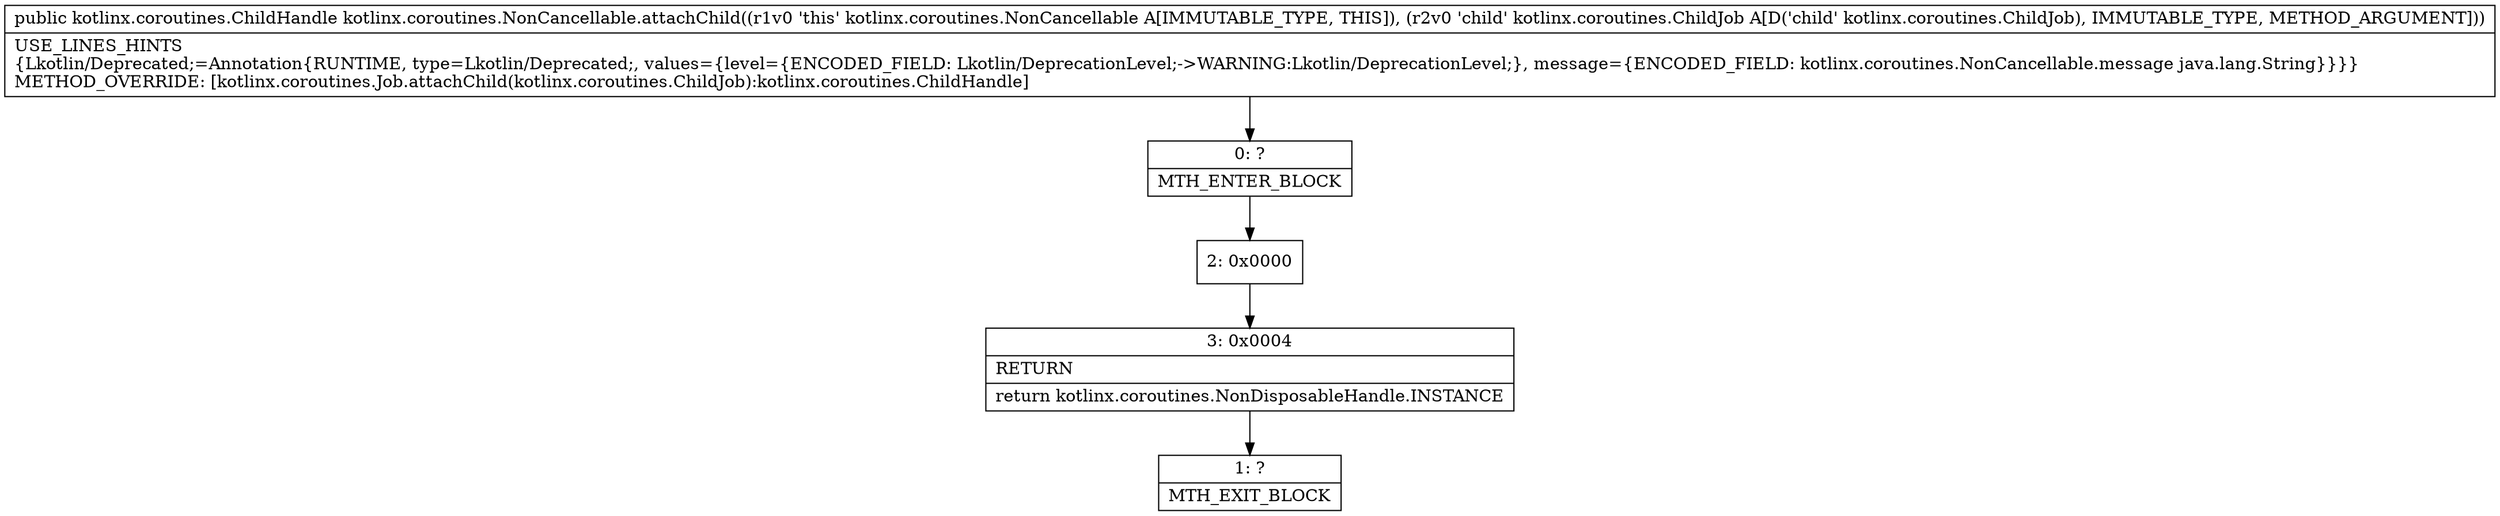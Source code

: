 digraph "CFG forkotlinx.coroutines.NonCancellable.attachChild(Lkotlinx\/coroutines\/ChildJob;)Lkotlinx\/coroutines\/ChildHandle;" {
Node_0 [shape=record,label="{0\:\ ?|MTH_ENTER_BLOCK\l}"];
Node_2 [shape=record,label="{2\:\ 0x0000}"];
Node_3 [shape=record,label="{3\:\ 0x0004|RETURN\l|return kotlinx.coroutines.NonDisposableHandle.INSTANCE\l}"];
Node_1 [shape=record,label="{1\:\ ?|MTH_EXIT_BLOCK\l}"];
MethodNode[shape=record,label="{public kotlinx.coroutines.ChildHandle kotlinx.coroutines.NonCancellable.attachChild((r1v0 'this' kotlinx.coroutines.NonCancellable A[IMMUTABLE_TYPE, THIS]), (r2v0 'child' kotlinx.coroutines.ChildJob A[D('child' kotlinx.coroutines.ChildJob), IMMUTABLE_TYPE, METHOD_ARGUMENT]))  | USE_LINES_HINTS\l\{Lkotlin\/Deprecated;=Annotation\{RUNTIME, type=Lkotlin\/Deprecated;, values=\{level=\{ENCODED_FIELD: Lkotlin\/DeprecationLevel;\-\>WARNING:Lkotlin\/DeprecationLevel;\}, message=\{ENCODED_FIELD: kotlinx.coroutines.NonCancellable.message java.lang.String\}\}\}\}\lMETHOD_OVERRIDE: [kotlinx.coroutines.Job.attachChild(kotlinx.coroutines.ChildJob):kotlinx.coroutines.ChildHandle]\l}"];
MethodNode -> Node_0;Node_0 -> Node_2;
Node_2 -> Node_3;
Node_3 -> Node_1;
}

